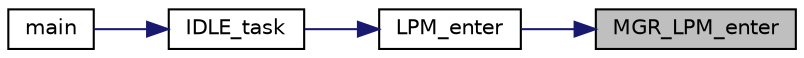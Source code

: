 digraph "MGR_LPM_enter"
{
 // INTERACTIVE_SVG=YES
 // LATEX_PDF_SIZE
  edge [fontname="Helvetica",fontsize="10",labelfontname="Helvetica",labelfontsize="10"];
  node [fontname="Helvetica",fontsize="10",shape=record];
  rankdir="RL";
  Node1 [label="MGR_LPM_enter",height=0.2,width=0.4,color="black", fillcolor="grey75", style="filled", fontcolor="black",tooltip="This is the main Entry point to the low power mode manager."];
  Node1 -> Node2 [dir="back",color="midnightblue",fontsize="10",style="solid",fontname="Helvetica"];
  Node2 [label="LPM_enter",height=0.2,width=0.4,color="black", fillcolor="white", style="filled",URL="$db/dca/group___m_g_r___l_p_m.html#ga349cbb2c24fd0bd7f2c24bd063734660",tooltip="Try to enter low power mode depending on clients capabilities."];
  Node2 -> Node3 [dir="back",color="midnightblue",fontsize="10",style="solid",fontname="Helvetica"];
  Node3 [label="IDLE_task",height=0.2,width=0.4,color="black", fillcolor="white", style="filled",URL="$d0/d29/main_8c.html#ab5e4675bc5ccd4c2aeeae31f8df4b4fb",tooltip=" "];
  Node3 -> Node4 [dir="back",color="midnightblue",fontsize="10",style="solid",fontname="Helvetica"];
  Node4 [label="main",height=0.2,width=0.4,color="black", fillcolor="white", style="filled",URL="$d0/d29/main_8c.html#a840291bc02cba5474a4cb46a9b9566fe",tooltip="The application entry point."];
}
